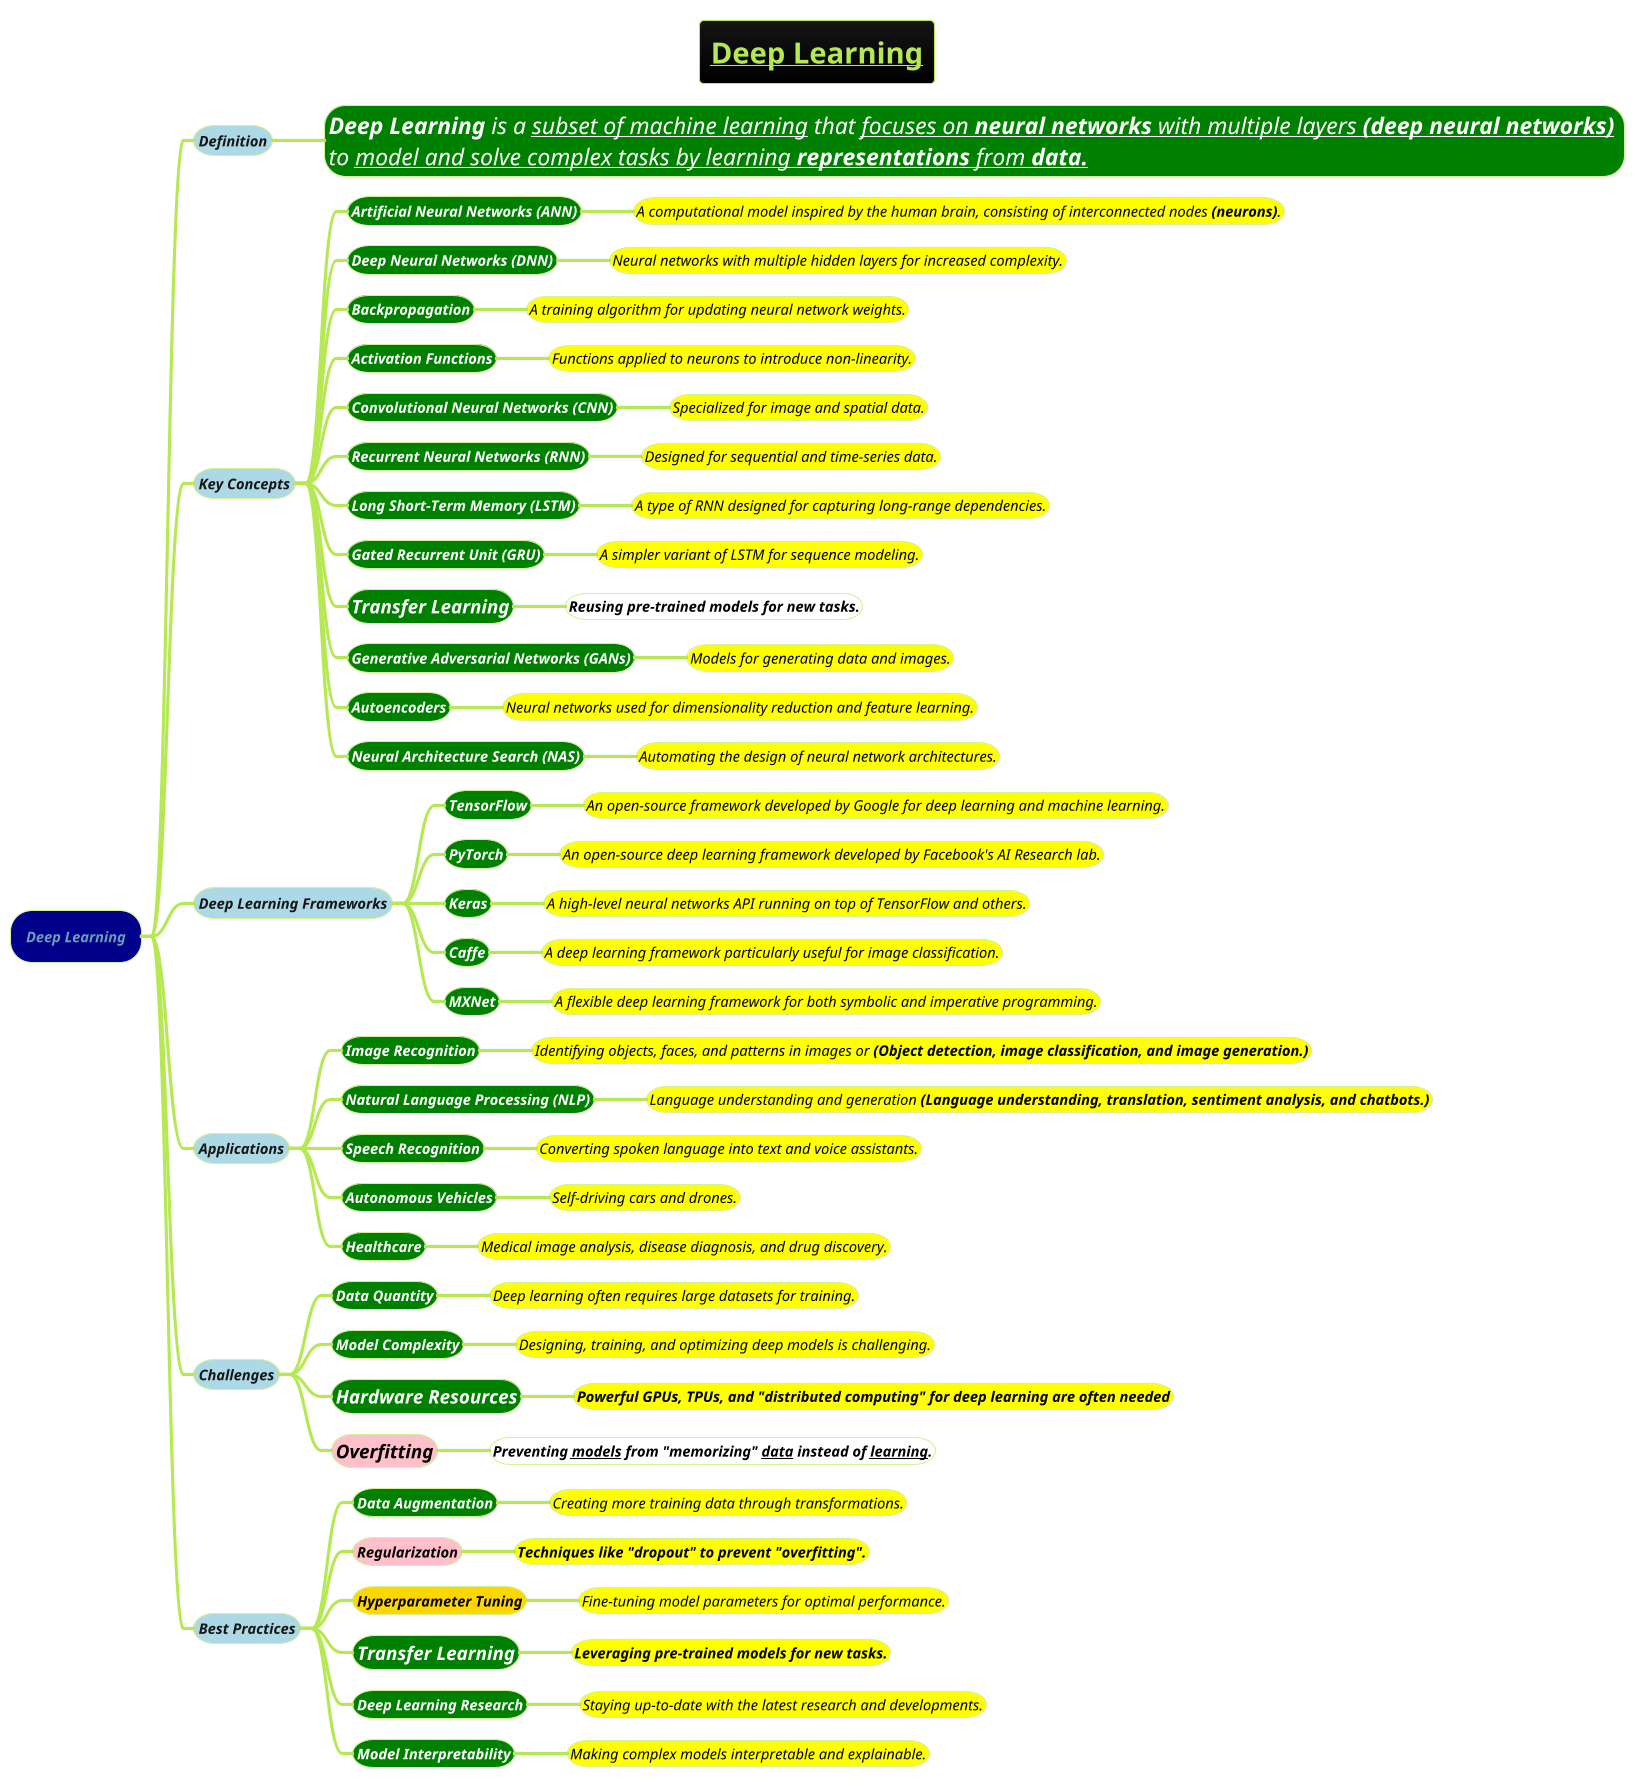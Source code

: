 @startmindmap
title =__Deep Learning__
!theme hacker

*[#darkblue] <size:14><i>Deep Learning
**[#lightblue] <size:14><i>Definition
***[#green] <i><color #white><size:22>**Deep Learning** is a __subset of machine learning__ that __focuses on **[[Neural-Network-Architecture.puml neural networks]]** with multiple layers **[[Neural-Network-Architecture.puml (deep neural networks)]]**__ \n<i><size:22><color #white>to __model and solve complex tasks by learning **representations** from **data.**__

**[#lightblue] <size:14><i>Key Concepts
***[#green] <color #white><b><size:14><i>Artificial Neural Networks **(ANN)**
****[#yellow] <i><color #black><size:14>A computational model inspired by the human brain, consisting of interconnected nodes **(neurons)**.
***[#green] <color #white><b><size:14><i>Deep Neural Networks **(DNN)**
****[#yellow] <i><color #black><size:14>Neural networks with multiple hidden layers for increased complexity.
***[#green] <color #white><b><size:14><i>Backpropagation
****[#yellow] <i><color #black><size:14>A training algorithm for updating neural network weights.
***[#green] <color #white><b><size:14><i>Activation Functions
****[#yellow] <i><color #black><size:14>Functions applied to neurons to introduce non-linearity.
***[#green] <color #white><b><size:14><i>Convolutional Neural Networks **(CNN)**
****[#yellow] <i><color #black><size:14>Specialized for image and spatial data.
***[#green] <color #white><b><size:14><i>Recurrent Neural Networks **(RNN)**
****[#yellow] <i><color #black><size:14>Designed for sequential and time-series data.
***[#green] <color #white><b><size:14><i>Long Short-Term Memory **(LSTM)**
****[#yellow] <i><color #black><size:14>A type of RNN designed for capturing long-range dependencies.
***[#green] <color #white><b><size:14><i>Gated Recurrent Unit **(GRU)**
****[#yellow] <i><color #black><size:14>A simpler variant of LSTM for sequence modeling.
***[#green] <i><color #white><size:18>**Transfer Learning**
****[#white] <i><color #black><size:14>**Reusing pre-trained models for new tasks.**
***[#green] <color #white><b><size:14><i>Generative Adversarial Networks **(GANs)**
****[#yellow] <i><color #black><size:14>Models for generating data and images.
***[#green] <color #white><b><size:14><i>Autoencoders
****[#yellow] <i><color #black><size:14>Neural networks used for dimensionality reduction and feature learning.
***[#green] <color #white><b><size:14><i>Neural Architecture Search **(NAS)**
****[#yellow] <i><color #black><size:14>Automating the design of neural network architectures.

**[#lightblue] <size:14><i>Deep Learning Frameworks
***[#green] <color #white><b><size:14><i>TensorFlow
****[#yellow] <i><color #black><size:14>An open-source framework developed by Google for deep learning and machine learning.
***[#green] <color #white><b><size:14><i>PyTorch
****[#yellow] <i><color #black><size:14>An open-source deep learning framework developed by Facebook's AI Research lab.
***[#green] <color #white><b><size:14><i>Keras
****[#yellow] <i><color #black><size:14>A high-level neural networks API running on top of TensorFlow and others.
***[#green] <color #white><b><size:14><i>Caffe
****[#yellow] <i><color #black><size:14>A deep learning framework particularly useful for image classification.
***[#green] <color #white><b><size:14><i>MXNet
****[#yellow] <i><color #black><size:14>A flexible deep learning framework for both symbolic and imperative programming.

**[#lightblue] <size:14><i>Applications
***[#green] <color #white><b><size:14><i>Image Recognition
****[#yellow] <i><color #black><size:14>Identifying objects, faces, and patterns in images or **(Object detection, image classification, and image generation.)**
***[#green] <color #white><b><size:14><i>Natural Language Processing **(NLP)**
****[#yellow] <i><color #black><size:14>Language understanding and generation **(Language understanding, translation, sentiment analysis, and chatbots.)**
***[#green] <color #white><b><size:14><i>Speech Recognition
****[#yellow] <i><color #black><size:14>Converting spoken language into text and voice assistants.
***[#green] <color #white><b><size:14><i>Autonomous Vehicles
****[#yellow] <i><color #black><size:14>Self-driving cars and drones.
***[#green] <color #white><b><size:14><i>Healthcare
****[#yellow] <i><color #black><size:14>Medical image analysis, disease diagnosis, and drug discovery.

**[#lightblue] <size:14><i>Challenges
***[#green] <color #white><b><size:14><i>Data Quantity
****[#yellow] <i><color #black><size:14>Deep learning often requires large datasets for training.
***[#green] <color #white><b><size:14><i>Model Complexity
****[#yellow] <i><color #black><size:14>Designing, training, and optimizing deep models is challenging.
***[#green] <color #white><b><size:18><i>Hardware Resources
****[#yellow] <i><color #black><size:14><b>Powerful GPUs, TPUs, and "distributed computing" for deep learning are often needed
***[#pink] <i><color #black><size:18>**Overfitting**
****[#white] <i><color #black><size:14>**Preventing __models__ from "memorizing" __data__ instead of __learning__.**

**[#lightblue] <size:14><i>Best Practices
***[#green] <color #white><b><size:14><i>Data Augmentation
****[#yellow] <i><color #black><size:14>Creating more training data through transformations.
***[#pink] <i><color #black><size:14>**Regularization**
****[#yellow] <i><color #black><size:14>**Techniques like "dropout" to prevent "overfitting".**
***[#gold] <i><color #black><size:14>**Hyperparameter Tuning**
****[#yellow] <i><color #black><size:14>Fine-tuning model parameters for optimal performance.
***[#green] <i><color #white><size:18>**Transfer Learning**
****[#yellow] <i><color #black><size:14>**Leveraging pre-trained models for new tasks.**
***[#green] <color #white><b><size:14><i>Deep Learning Research
****[#yellow] <i><color #black><size:14>Staying up-to-date with the latest research and developments.
***[#green] <color #white><b><size:14><i>Model Interpretability
****[#yellow] <i><color #black><size:14>Making complex models interpretable and explainable.

@endmindmap
